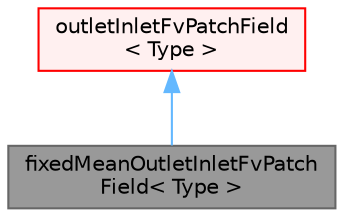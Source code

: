 digraph "fixedMeanOutletInletFvPatchField&lt; Type &gt;"
{
 // LATEX_PDF_SIZE
  bgcolor="transparent";
  edge [fontname=Helvetica,fontsize=10,labelfontname=Helvetica,labelfontsize=10];
  node [fontname=Helvetica,fontsize=10,shape=box,height=0.2,width=0.4];
  Node1 [id="Node000001",label="fixedMeanOutletInletFvPatch\lField\< Type \>",height=0.2,width=0.4,color="gray40", fillcolor="grey60", style="filled", fontcolor="black",tooltip="This boundary condition extrapolates field to the patch using the near-cell values and adjusts the di..."];
  Node2 -> Node1 [id="edge1_Node000001_Node000002",dir="back",color="steelblue1",style="solid",tooltip=" "];
  Node2 [id="Node000002",label="outletInletFvPatchField\l\< Type \>",height=0.2,width=0.4,color="red", fillcolor="#FFF0F0", style="filled",URL="$classFoam_1_1outletInletFvPatchField.html",tooltip="This boundary condition provides a generic inflow condition, with specified outflow for the case of r..."];
}
